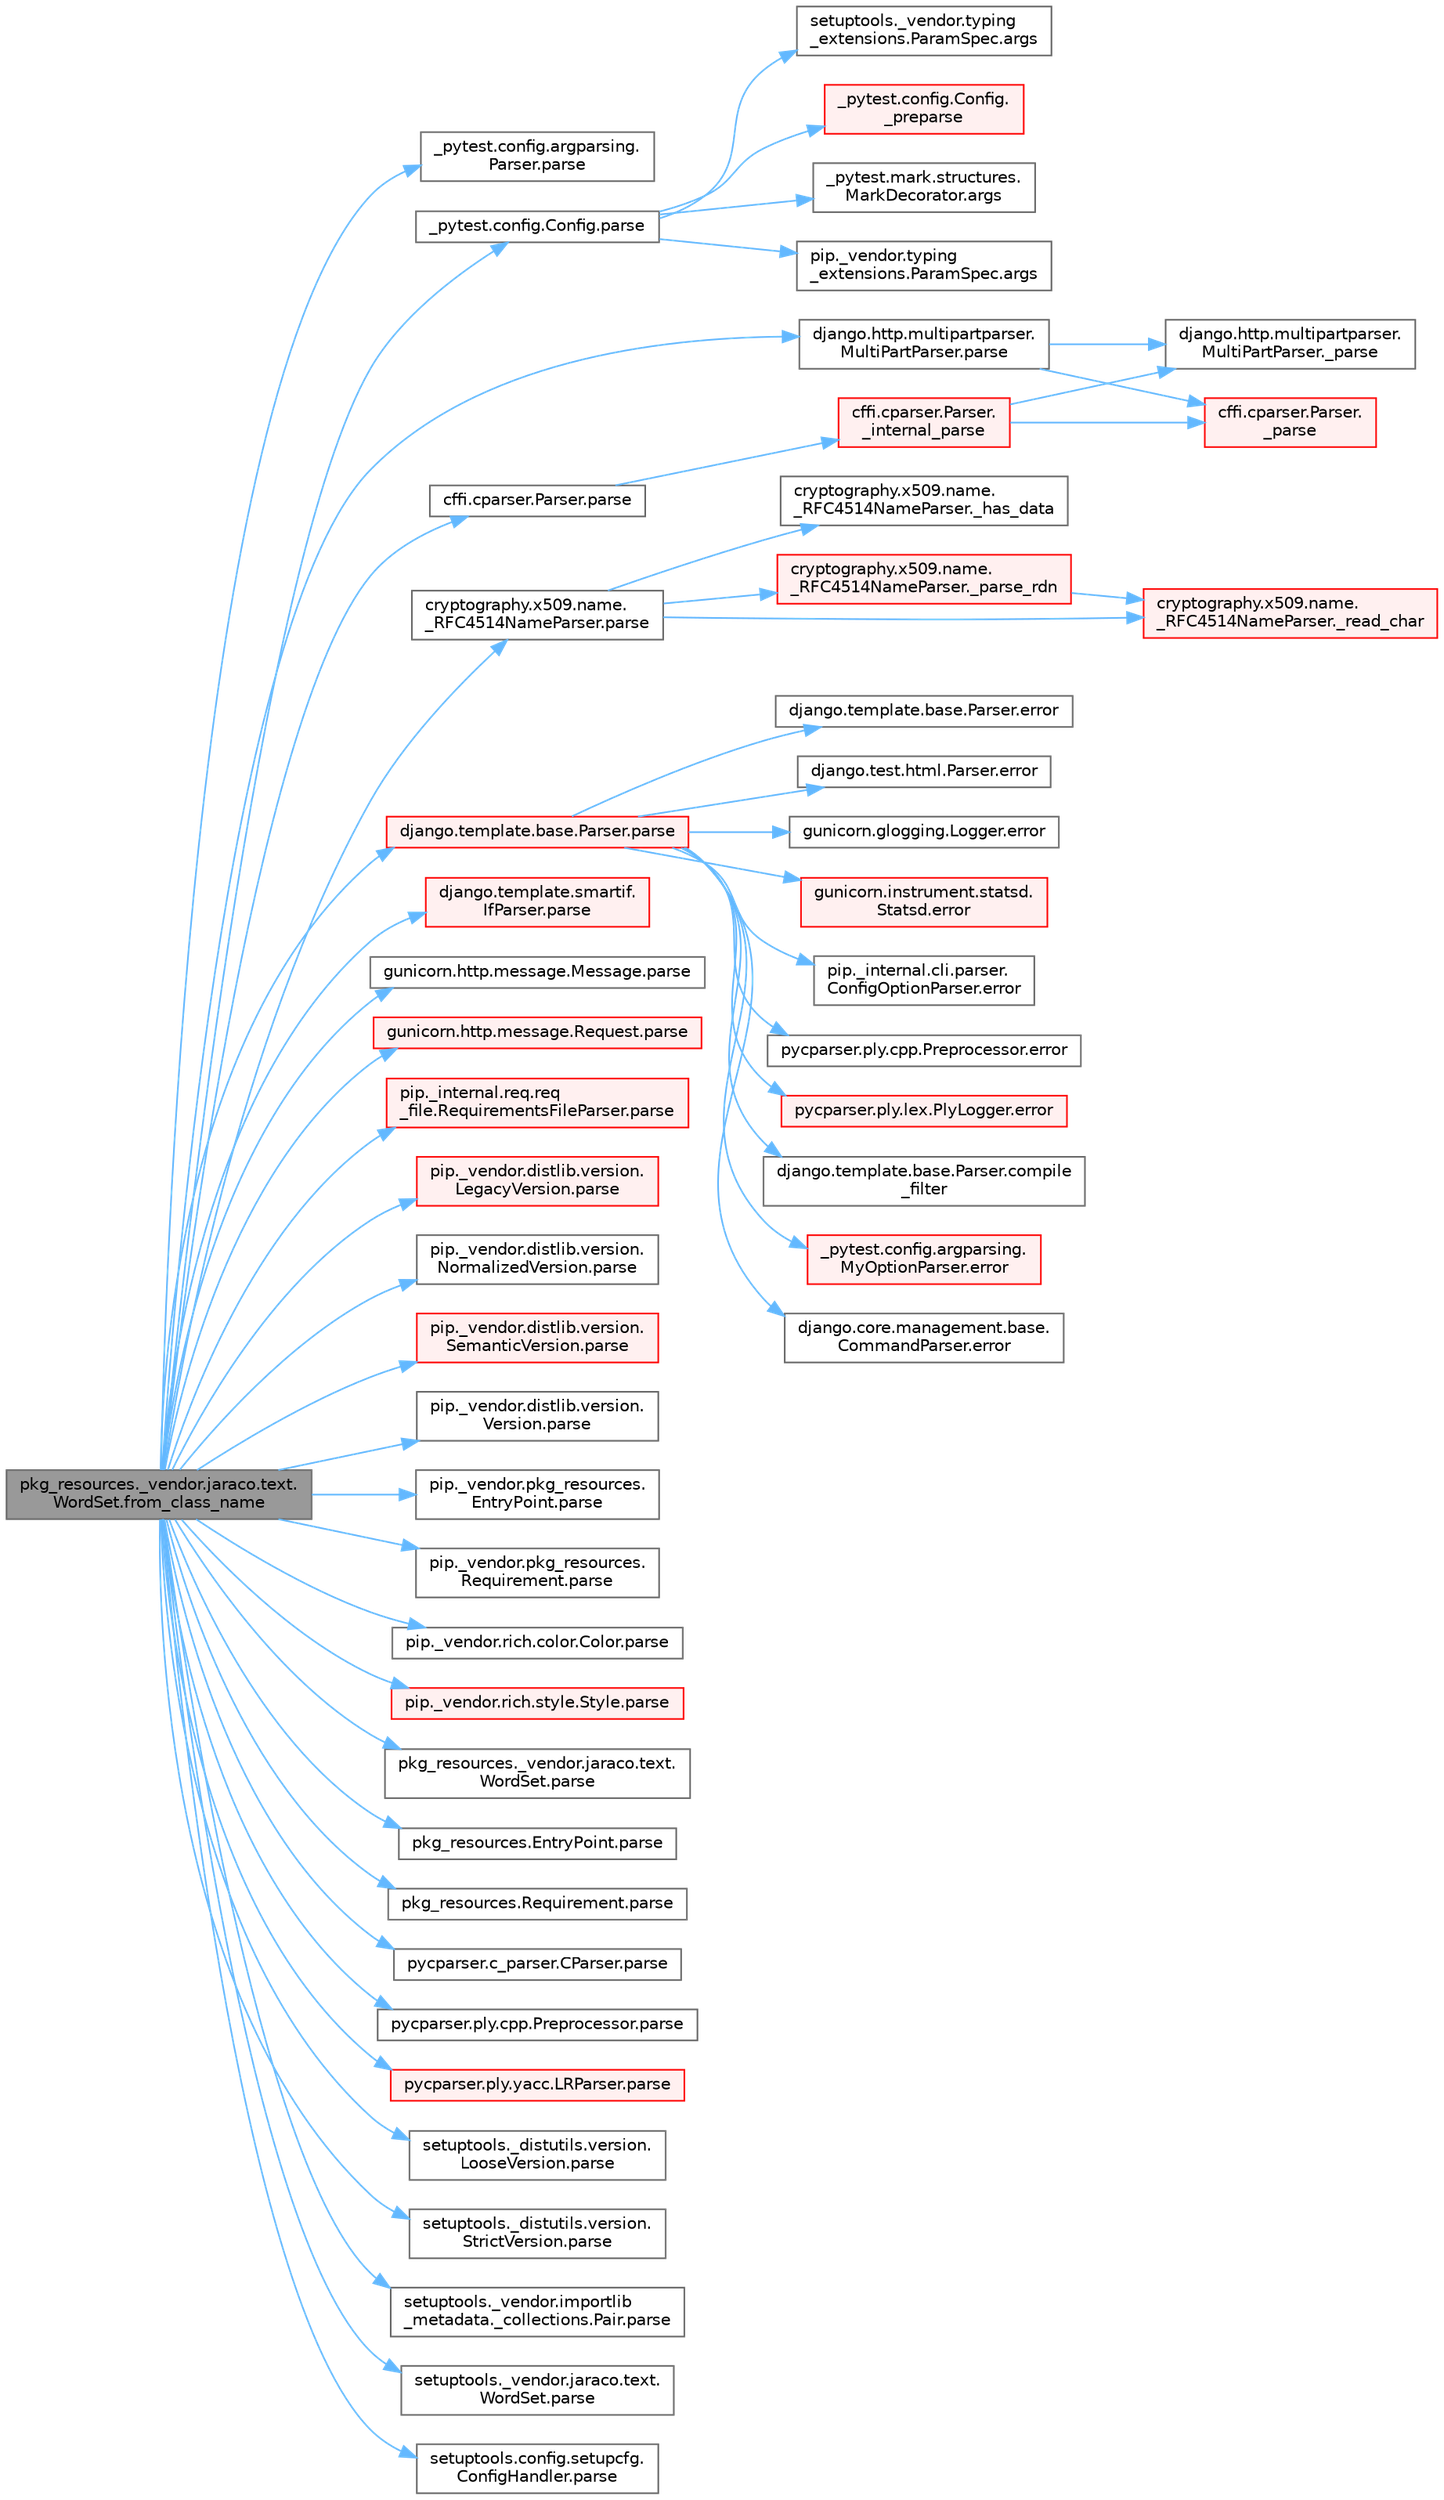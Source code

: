 digraph "pkg_resources._vendor.jaraco.text.WordSet.from_class_name"
{
 // LATEX_PDF_SIZE
  bgcolor="transparent";
  edge [fontname=Helvetica,fontsize=10,labelfontname=Helvetica,labelfontsize=10];
  node [fontname=Helvetica,fontsize=10,shape=box,height=0.2,width=0.4];
  rankdir="LR";
  Node1 [id="Node000001",label="pkg_resources._vendor.jaraco.text.\lWordSet.from_class_name",height=0.2,width=0.4,color="gray40", fillcolor="grey60", style="filled", fontcolor="black",tooltip=" "];
  Node1 -> Node2 [id="edge1_Node000001_Node000002",color="steelblue1",style="solid",tooltip=" "];
  Node2 [id="Node000002",label="_pytest.config.argparsing.\lParser.parse",height=0.2,width=0.4,color="grey40", fillcolor="white", style="filled",URL="$class__pytest_1_1config_1_1argparsing_1_1_parser.html#af6db07065ec44f656fb0bd89c7826248",tooltip=" "];
  Node1 -> Node3 [id="edge2_Node000001_Node000003",color="steelblue1",style="solid",tooltip=" "];
  Node3 [id="Node000003",label="_pytest.config.Config.parse",height=0.2,width=0.4,color="grey40", fillcolor="white", style="filled",URL="$class__pytest_1_1config_1_1_config.html#a2e230a17444039d59c80383b27d5e373",tooltip=" "];
  Node3 -> Node4 [id="edge3_Node000003_Node000004",color="steelblue1",style="solid",tooltip=" "];
  Node4 [id="Node000004",label="_pytest.config.Config.\l_preparse",height=0.2,width=0.4,color="red", fillcolor="#FFF0F0", style="filled",URL="$class__pytest_1_1config_1_1_config.html#a42075e5c363cd77d2b0959a2e92335c6",tooltip=" "];
  Node3 -> Node12 [id="edge4_Node000003_Node000012",color="steelblue1",style="solid",tooltip=" "];
  Node12 [id="Node000012",label="_pytest.mark.structures.\lMarkDecorator.args",height=0.2,width=0.4,color="grey40", fillcolor="white", style="filled",URL="$class__pytest_1_1mark_1_1structures_1_1_mark_decorator.html#ab4999c45eec5ddbd26d29a7b58faca6b",tooltip=" "];
  Node3 -> Node13 [id="edge5_Node000003_Node000013",color="steelblue1",style="solid",tooltip=" "];
  Node13 [id="Node000013",label="pip._vendor.typing\l_extensions.ParamSpec.args",height=0.2,width=0.4,color="grey40", fillcolor="white", style="filled",URL="$classpip_1_1__vendor_1_1typing__extensions_1_1_param_spec.html#af9c011d670deaf40c04ee9c1ae53259f",tooltip=" "];
  Node3 -> Node14 [id="edge6_Node000003_Node000014",color="steelblue1",style="solid",tooltip=" "];
  Node14 [id="Node000014",label="setuptools._vendor.typing\l_extensions.ParamSpec.args",height=0.2,width=0.4,color="grey40", fillcolor="white", style="filled",URL="$classsetuptools_1_1__vendor_1_1typing__extensions_1_1_param_spec.html#ad62e4977155f8ecf52e51dd5377d451c",tooltip=" "];
  Node1 -> Node15 [id="edge7_Node000001_Node000015",color="steelblue1",style="solid",tooltip=" "];
  Node15 [id="Node000015",label="cffi.cparser.Parser.parse",height=0.2,width=0.4,color="grey40", fillcolor="white", style="filled",URL="$classcffi_1_1cparser_1_1_parser.html#a42bd17e4a2a05296aba4f1870c3e76b7",tooltip=" "];
  Node15 -> Node16 [id="edge8_Node000015_Node000016",color="steelblue1",style="solid",tooltip=" "];
  Node16 [id="Node000016",label="cffi.cparser.Parser.\l_internal_parse",height=0.2,width=0.4,color="red", fillcolor="#FFF0F0", style="filled",URL="$classcffi_1_1cparser_1_1_parser.html#aae13fe6d5acc9afec0d52bfdfaf40d7b",tooltip=" "];
  Node16 -> Node17 [id="edge9_Node000016_Node000017",color="steelblue1",style="solid",tooltip=" "];
  Node17 [id="Node000017",label="cffi.cparser.Parser.\l_parse",height=0.2,width=0.4,color="red", fillcolor="#FFF0F0", style="filled",URL="$classcffi_1_1cparser_1_1_parser.html#a1e34a6250e166916f64724a073816414",tooltip=" "];
  Node16 -> Node28 [id="edge10_Node000016_Node000028",color="steelblue1",style="solid",tooltip=" "];
  Node28 [id="Node000028",label="django.http.multipartparser.\lMultiPartParser._parse",height=0.2,width=0.4,color="grey40", fillcolor="white", style="filled",URL="$classdjango_1_1http_1_1multipartparser_1_1_multi_part_parser.html#adb07bed95c15670985ba7e9222bc071f",tooltip=" "];
  Node1 -> Node33 [id="edge11_Node000001_Node000033",color="steelblue1",style="solid",tooltip=" "];
  Node33 [id="Node000033",label="cryptography.x509.name.\l_RFC4514NameParser.parse",height=0.2,width=0.4,color="grey40", fillcolor="white", style="filled",URL="$classcryptography_1_1x509_1_1name_1_1___r_f_c4514_name_parser.html#a5bd1479fbb3152f68ea9811fababaaa4",tooltip=" "];
  Node33 -> Node34 [id="edge12_Node000033_Node000034",color="steelblue1",style="solid",tooltip=" "];
  Node34 [id="Node000034",label="cryptography.x509.name.\l_RFC4514NameParser._has_data",height=0.2,width=0.4,color="grey40", fillcolor="white", style="filled",URL="$classcryptography_1_1x509_1_1name_1_1___r_f_c4514_name_parser.html#a80f2f0707648479400db94d0b0e47e9e",tooltip=" "];
  Node33 -> Node35 [id="edge13_Node000033_Node000035",color="steelblue1",style="solid",tooltip=" "];
  Node35 [id="Node000035",label="cryptography.x509.name.\l_RFC4514NameParser._parse_rdn",height=0.2,width=0.4,color="red", fillcolor="#FFF0F0", style="filled",URL="$classcryptography_1_1x509_1_1name_1_1___r_f_c4514_name_parser.html#a47b04115cb085d1686e96e3293a5d540",tooltip=" "];
  Node35 -> Node38 [id="edge14_Node000035_Node000038",color="steelblue1",style="solid",tooltip=" "];
  Node38 [id="Node000038",label="cryptography.x509.name.\l_RFC4514NameParser._read_char",height=0.2,width=0.4,color="red", fillcolor="#FFF0F0", style="filled",URL="$classcryptography_1_1x509_1_1name_1_1___r_f_c4514_name_parser.html#a04d7e734f504e1366da5dc49f6ec2659",tooltip=" "];
  Node33 -> Node38 [id="edge15_Node000033_Node000038",color="steelblue1",style="solid",tooltip=" "];
  Node1 -> Node41 [id="edge16_Node000001_Node000041",color="steelblue1",style="solid",tooltip=" "];
  Node41 [id="Node000041",label="django.http.multipartparser.\lMultiPartParser.parse",height=0.2,width=0.4,color="grey40", fillcolor="white", style="filled",URL="$classdjango_1_1http_1_1multipartparser_1_1_multi_part_parser.html#a667ea5d068bbd9626987acee5a9105c9",tooltip=" "];
  Node41 -> Node17 [id="edge17_Node000041_Node000017",color="steelblue1",style="solid",tooltip=" "];
  Node41 -> Node28 [id="edge18_Node000041_Node000028",color="steelblue1",style="solid",tooltip=" "];
  Node1 -> Node42 [id="edge19_Node000001_Node000042",color="steelblue1",style="solid",tooltip=" "];
  Node42 [id="Node000042",label="django.template.base.Parser.parse",height=0.2,width=0.4,color="red", fillcolor="#FFF0F0", style="filled",URL="$classdjango_1_1template_1_1base_1_1_parser.html#adf49a6d849c5bc731f4dcd79bbd13e52",tooltip=" "];
  Node42 -> Node43 [id="edge20_Node000042_Node000043",color="steelblue1",style="solid",tooltip=" "];
  Node43 [id="Node000043",label="django.template.base.Parser.compile\l_filter",height=0.2,width=0.4,color="grey40", fillcolor="white", style="filled",URL="$classdjango_1_1template_1_1base_1_1_parser.html#a9f6d9f50e74b1bc83135180cfd7bca5e",tooltip=" "];
  Node42 -> Node44 [id="edge21_Node000042_Node000044",color="steelblue1",style="solid",tooltip=" "];
  Node44 [id="Node000044",label="_pytest.config.argparsing.\lMyOptionParser.error",height=0.2,width=0.4,color="red", fillcolor="#FFF0F0", style="filled",URL="$class__pytest_1_1config_1_1argparsing_1_1_my_option_parser.html#afa605e3b10b021d3192df596a2af55e4",tooltip=" "];
  Node42 -> Node47 [id="edge22_Node000042_Node000047",color="steelblue1",style="solid",tooltip=" "];
  Node47 [id="Node000047",label="django.core.management.base.\lCommandParser.error",height=0.2,width=0.4,color="grey40", fillcolor="white", style="filled",URL="$classdjango_1_1core_1_1management_1_1base_1_1_command_parser.html#a8f60524680d1e5c70de7800e59578073",tooltip=" "];
  Node42 -> Node48 [id="edge23_Node000042_Node000048",color="steelblue1",style="solid",tooltip=" "];
  Node48 [id="Node000048",label="django.template.base.Parser.error",height=0.2,width=0.4,color="grey40", fillcolor="white", style="filled",URL="$classdjango_1_1template_1_1base_1_1_parser.html#ad75d5d46d6b8210f6e4dbab08ed53012",tooltip=" "];
  Node42 -> Node49 [id="edge24_Node000042_Node000049",color="steelblue1",style="solid",tooltip=" "];
  Node49 [id="Node000049",label="django.test.html.Parser.error",height=0.2,width=0.4,color="grey40", fillcolor="white", style="filled",URL="$classdjango_1_1test_1_1html_1_1_parser.html#a458164a9296ceed891d67f5fca97ac67",tooltip=" "];
  Node42 -> Node50 [id="edge25_Node000042_Node000050",color="steelblue1",style="solid",tooltip=" "];
  Node50 [id="Node000050",label="gunicorn.glogging.Logger.error",height=0.2,width=0.4,color="grey40", fillcolor="white", style="filled",URL="$classgunicorn_1_1glogging_1_1_logger.html#aeecb84dbc46a550d08e0ae8618d8b72c",tooltip=" "];
  Node42 -> Node51 [id="edge26_Node000042_Node000051",color="steelblue1",style="solid",tooltip=" "];
  Node51 [id="Node000051",label="gunicorn.instrument.statsd.\lStatsd.error",height=0.2,width=0.4,color="red", fillcolor="#FFF0F0", style="filled",URL="$classgunicorn_1_1instrument_1_1statsd_1_1_statsd.html#a00ca379c910e5842719e48e617504c12",tooltip=" "];
  Node42 -> Node3171 [id="edge27_Node000042_Node003171",color="steelblue1",style="solid",tooltip=" "];
  Node3171 [id="Node003171",label="pip._internal.cli.parser.\lConfigOptionParser.error",height=0.2,width=0.4,color="grey40", fillcolor="white", style="filled",URL="$classpip_1_1__internal_1_1cli_1_1parser_1_1_config_option_parser.html#a7f476706a72ac9c0f9862fff54f800b6",tooltip=" "];
  Node42 -> Node3172 [id="edge28_Node000042_Node003172",color="steelblue1",style="solid",tooltip=" "];
  Node3172 [id="Node003172",label="pycparser.ply.cpp.Preprocessor.error",height=0.2,width=0.4,color="grey40", fillcolor="white", style="filled",URL="$classpycparser_1_1ply_1_1cpp_1_1_preprocessor.html#a7e1ac62be845481431f1eba28c7c4dff",tooltip=" "];
  Node42 -> Node3173 [id="edge29_Node000042_Node003173",color="steelblue1",style="solid",tooltip=" "];
  Node3173 [id="Node003173",label="pycparser.ply.lex.PlyLogger.error",height=0.2,width=0.4,color="red", fillcolor="#FFF0F0", style="filled",URL="$classpycparser_1_1ply_1_1lex_1_1_ply_logger.html#acd6be9709e7b404943ae36e163141b25",tooltip=" "];
  Node1 -> Node4555 [id="edge30_Node000001_Node004555",color="steelblue1",style="solid",tooltip=" "];
  Node4555 [id="Node004555",label="django.template.smartif.\lIfParser.parse",height=0.2,width=0.4,color="red", fillcolor="#FFF0F0", style="filled",URL="$classdjango_1_1template_1_1smartif_1_1_if_parser.html#a3e27b22105ec77827388cd197145b8c8",tooltip=" "];
  Node1 -> Node4556 [id="edge31_Node000001_Node004556",color="steelblue1",style="solid",tooltip=" "];
  Node4556 [id="Node004556",label="gunicorn.http.message.Message.parse",height=0.2,width=0.4,color="grey40", fillcolor="white", style="filled",URL="$classgunicorn_1_1http_1_1message_1_1_message.html#a58649fd033e1677ee6441c3c2416ffdd",tooltip=" "];
  Node1 -> Node4557 [id="edge32_Node000001_Node004557",color="steelblue1",style="solid",tooltip=" "];
  Node4557 [id="Node004557",label="gunicorn.http.message.Request.parse",height=0.2,width=0.4,color="red", fillcolor="#FFF0F0", style="filled",URL="$classgunicorn_1_1http_1_1message_1_1_request.html#a851a0abc98ee6147c5db3f09a9ac9744",tooltip=" "];
  Node1 -> Node4567 [id="edge33_Node000001_Node004567",color="steelblue1",style="solid",tooltip=" "];
  Node4567 [id="Node004567",label="pip._internal.req.req\l_file.RequirementsFileParser.parse",height=0.2,width=0.4,color="red", fillcolor="#FFF0F0", style="filled",URL="$classpip_1_1__internal_1_1req_1_1req__file_1_1_requirements_file_parser.html#a45e102eb2449deab68834c1490c44898",tooltip=" "];
  Node1 -> Node4576 [id="edge34_Node000001_Node004576",color="steelblue1",style="solid",tooltip=" "];
  Node4576 [id="Node004576",label="pip._vendor.distlib.version.\lLegacyVersion.parse",height=0.2,width=0.4,color="red", fillcolor="#FFF0F0", style="filled",URL="$classpip_1_1__vendor_1_1distlib_1_1version_1_1_legacy_version.html#aee51b3ff4e894c2dc048e63d1efbd8c4",tooltip=" "];
  Node1 -> Node4578 [id="edge35_Node000001_Node004578",color="steelblue1",style="solid",tooltip=" "];
  Node4578 [id="Node004578",label="pip._vendor.distlib.version.\lNormalizedVersion.parse",height=0.2,width=0.4,color="grey40", fillcolor="white", style="filled",URL="$classpip_1_1__vendor_1_1distlib_1_1version_1_1_normalized_version.html#afea6ce3b0727370d2b0e93eee3bd839d",tooltip=" "];
  Node1 -> Node4579 [id="edge36_Node000001_Node004579",color="steelblue1",style="solid",tooltip=" "];
  Node4579 [id="Node004579",label="pip._vendor.distlib.version.\lSemanticVersion.parse",height=0.2,width=0.4,color="red", fillcolor="#FFF0F0", style="filled",URL="$classpip_1_1__vendor_1_1distlib_1_1version_1_1_semantic_version.html#aec319068db6138afd60287ac2b19c6b4",tooltip=" "];
  Node1 -> Node4582 [id="edge37_Node000001_Node004582",color="steelblue1",style="solid",tooltip=" "];
  Node4582 [id="Node004582",label="pip._vendor.distlib.version.\lVersion.parse",height=0.2,width=0.4,color="grey40", fillcolor="white", style="filled",URL="$classpip_1_1__vendor_1_1distlib_1_1version_1_1_version.html#a36cd1602ec9f2ba755e9838adc397cb9",tooltip=" "];
  Node1 -> Node4583 [id="edge38_Node000001_Node004583",color="steelblue1",style="solid",tooltip=" "];
  Node4583 [id="Node004583",label="pip._vendor.pkg_resources.\lEntryPoint.parse",height=0.2,width=0.4,color="grey40", fillcolor="white", style="filled",URL="$classpip_1_1__vendor_1_1pkg__resources_1_1_entry_point.html#afdaf25de0f8005054dfaa06db71c2b39",tooltip=" "];
  Node1 -> Node4584 [id="edge39_Node000001_Node004584",color="steelblue1",style="solid",tooltip=" "];
  Node4584 [id="Node004584",label="pip._vendor.pkg_resources.\lRequirement.parse",height=0.2,width=0.4,color="grey40", fillcolor="white", style="filled",URL="$classpip_1_1__vendor_1_1pkg__resources_1_1_requirement.html#ade9df06c4250fdd0bc2ef002e2c9db05",tooltip=" "];
  Node1 -> Node4585 [id="edge40_Node000001_Node004585",color="steelblue1",style="solid",tooltip=" "];
  Node4585 [id="Node004585",label="pip._vendor.rich.color.Color.parse",height=0.2,width=0.4,color="grey40", fillcolor="white", style="filled",URL="$classpip_1_1__vendor_1_1rich_1_1color_1_1_color.html#a279bd4534039c9e082e2d3d66d66ec16",tooltip=" "];
  Node1 -> Node4586 [id="edge41_Node000001_Node004586",color="steelblue1",style="solid",tooltip=" "];
  Node4586 [id="Node004586",label="pip._vendor.rich.style.Style.parse",height=0.2,width=0.4,color="red", fillcolor="#FFF0F0", style="filled",URL="$classpip_1_1__vendor_1_1rich_1_1style_1_1_style.html#ae8a538c18b53513fbf22873e54a1fa98",tooltip=" "];
  Node1 -> Node4587 [id="edge42_Node000001_Node004587",color="steelblue1",style="solid",tooltip=" "];
  Node4587 [id="Node004587",label="pkg_resources._vendor.jaraco.text.\lWordSet.parse",height=0.2,width=0.4,color="grey40", fillcolor="white", style="filled",URL="$classpkg__resources_1_1__vendor_1_1jaraco_1_1text_1_1_word_set.html#ac770b8d78fe944bf5007849df56f1f23",tooltip=" "];
  Node1 -> Node4588 [id="edge43_Node000001_Node004588",color="steelblue1",style="solid",tooltip=" "];
  Node4588 [id="Node004588",label="pkg_resources.EntryPoint.parse",height=0.2,width=0.4,color="grey40", fillcolor="white", style="filled",URL="$classpkg__resources_1_1_entry_point.html#a62885f29164ee9b3c3721abfb5488e72",tooltip=" "];
  Node1 -> Node4589 [id="edge44_Node000001_Node004589",color="steelblue1",style="solid",tooltip=" "];
  Node4589 [id="Node004589",label="pkg_resources.Requirement.parse",height=0.2,width=0.4,color="grey40", fillcolor="white", style="filled",URL="$classpkg__resources_1_1_requirement.html#a6aace7a6d4415dd1e2c045d9c73c5f6d",tooltip=" "];
  Node1 -> Node4590 [id="edge45_Node000001_Node004590",color="steelblue1",style="solid",tooltip=" "];
  Node4590 [id="Node004590",label="pycparser.c_parser.CParser.parse",height=0.2,width=0.4,color="grey40", fillcolor="white", style="filled",URL="$classpycparser_1_1c__parser_1_1_c_parser.html#a10d1941d0c02bade5c63d4b61dc63ad0",tooltip=" "];
  Node1 -> Node4591 [id="edge46_Node000001_Node004591",color="steelblue1",style="solid",tooltip=" "];
  Node4591 [id="Node004591",label="pycparser.ply.cpp.Preprocessor.parse",height=0.2,width=0.4,color="grey40", fillcolor="white", style="filled",URL="$classpycparser_1_1ply_1_1cpp_1_1_preprocessor.html#a2f26df5ccd792f544200826d46334e4b",tooltip=" "];
  Node1 -> Node4592 [id="edge47_Node000001_Node004592",color="steelblue1",style="solid",tooltip=" "];
  Node4592 [id="Node004592",label="pycparser.ply.yacc.LRParser.parse",height=0.2,width=0.4,color="red", fillcolor="#FFF0F0", style="filled",URL="$classpycparser_1_1ply_1_1yacc_1_1_l_r_parser.html#a8e0ed5150402ae8a52ff2ed0f6c46486",tooltip=" "];
  Node1 -> Node4597 [id="edge48_Node000001_Node004597",color="steelblue1",style="solid",tooltip=" "];
  Node4597 [id="Node004597",label="setuptools._distutils.version.\lLooseVersion.parse",height=0.2,width=0.4,color="grey40", fillcolor="white", style="filled",URL="$classsetuptools_1_1__distutils_1_1version_1_1_loose_version.html#afc9fcf4f4a3c3b87a9cbf4723bf9fd67",tooltip=" "];
  Node1 -> Node4598 [id="edge49_Node000001_Node004598",color="steelblue1",style="solid",tooltip=" "];
  Node4598 [id="Node004598",label="setuptools._distutils.version.\lStrictVersion.parse",height=0.2,width=0.4,color="grey40", fillcolor="white", style="filled",URL="$classsetuptools_1_1__distutils_1_1version_1_1_strict_version.html#ab0c9e14fa4df95cd3e139439942de444",tooltip=" "];
  Node1 -> Node4599 [id="edge50_Node000001_Node004599",color="steelblue1",style="solid",tooltip=" "];
  Node4599 [id="Node004599",label="setuptools._vendor.importlib\l_metadata._collections.Pair.parse",height=0.2,width=0.4,color="grey40", fillcolor="white", style="filled",URL="$classsetuptools_1_1__vendor_1_1importlib__metadata_1_1__collections_1_1_pair.html#ad58acb0b0203df61d045d71364676537",tooltip=" "];
  Node1 -> Node4600 [id="edge51_Node000001_Node004600",color="steelblue1",style="solid",tooltip=" "];
  Node4600 [id="Node004600",label="setuptools._vendor.jaraco.text.\lWordSet.parse",height=0.2,width=0.4,color="grey40", fillcolor="white", style="filled",URL="$classsetuptools_1_1__vendor_1_1jaraco_1_1text_1_1_word_set.html#a9c0262663f872b468d938e5b66bba2e5",tooltip=" "];
  Node1 -> Node4601 [id="edge52_Node000001_Node004601",color="steelblue1",style="solid",tooltip=" "];
  Node4601 [id="Node004601",label="setuptools.config.setupcfg.\lConfigHandler.parse",height=0.2,width=0.4,color="grey40", fillcolor="white", style="filled",URL="$classsetuptools_1_1config_1_1setupcfg_1_1_config_handler.html#a32c6c6aac22aa861ff751ca765b8391b",tooltip=" "];
}
